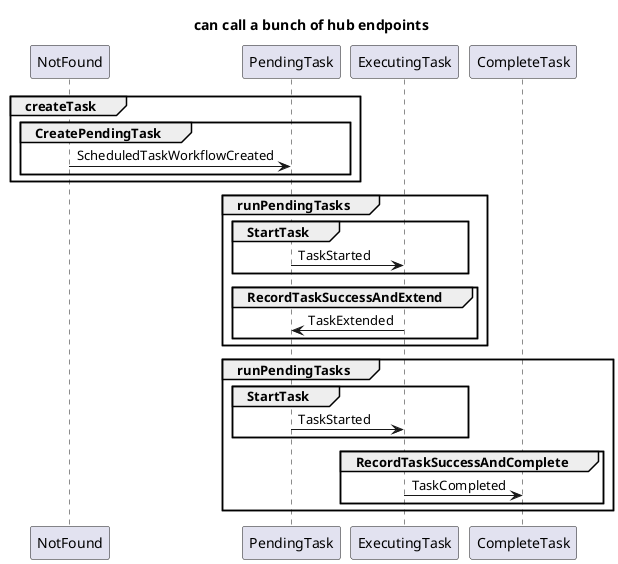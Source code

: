 @startuml
' skinparam responseMessageBelowArrow true
title can call a bunch of hub endpoints
group createTask
group CreatePendingTask
  NotFound -> PendingTask : ScheduledTaskWorkflowCreated

end
end
group runPendingTasks
group StartTask
  PendingTask -> ExecutingTask : TaskStarted

end
group RecordTaskSuccessAndExtend
  ExecutingTask -> PendingTask : TaskExtended

end
end
group runPendingTasks
group StartTask
  PendingTask -> ExecutingTask : TaskStarted

end
group RecordTaskSuccessAndComplete
  ExecutingTask -> CompleteTask : TaskCompleted

end
end

@enduml